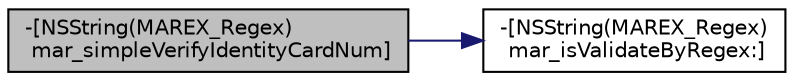 digraph "-[NSString(MAREX_Regex) mar_simpleVerifyIdentityCardNum]"
{
  edge [fontname="Helvetica",fontsize="10",labelfontname="Helvetica",labelfontsize="10"];
  node [fontname="Helvetica",fontsize="10",shape=record];
  rankdir="LR";
  Node51 [label="-[NSString(MAREX_Regex)\l mar_simpleVerifyIdentityCardNum]",height=0.2,width=0.4,color="black", fillcolor="grey75", style="filled", fontcolor="black"];
  Node51 -> Node52 [color="midnightblue",fontsize="10",style="solid"];
  Node52 [label="-[NSString(MAREX_Regex)\l mar_isValidateByRegex:]",height=0.2,width=0.4,color="black", fillcolor="white", style="filled",URL="$category_n_s_string_07_m_a_r_e_x___regex_08.html#ab0be1de32ee3675c594bd556451a6a61"];
}
